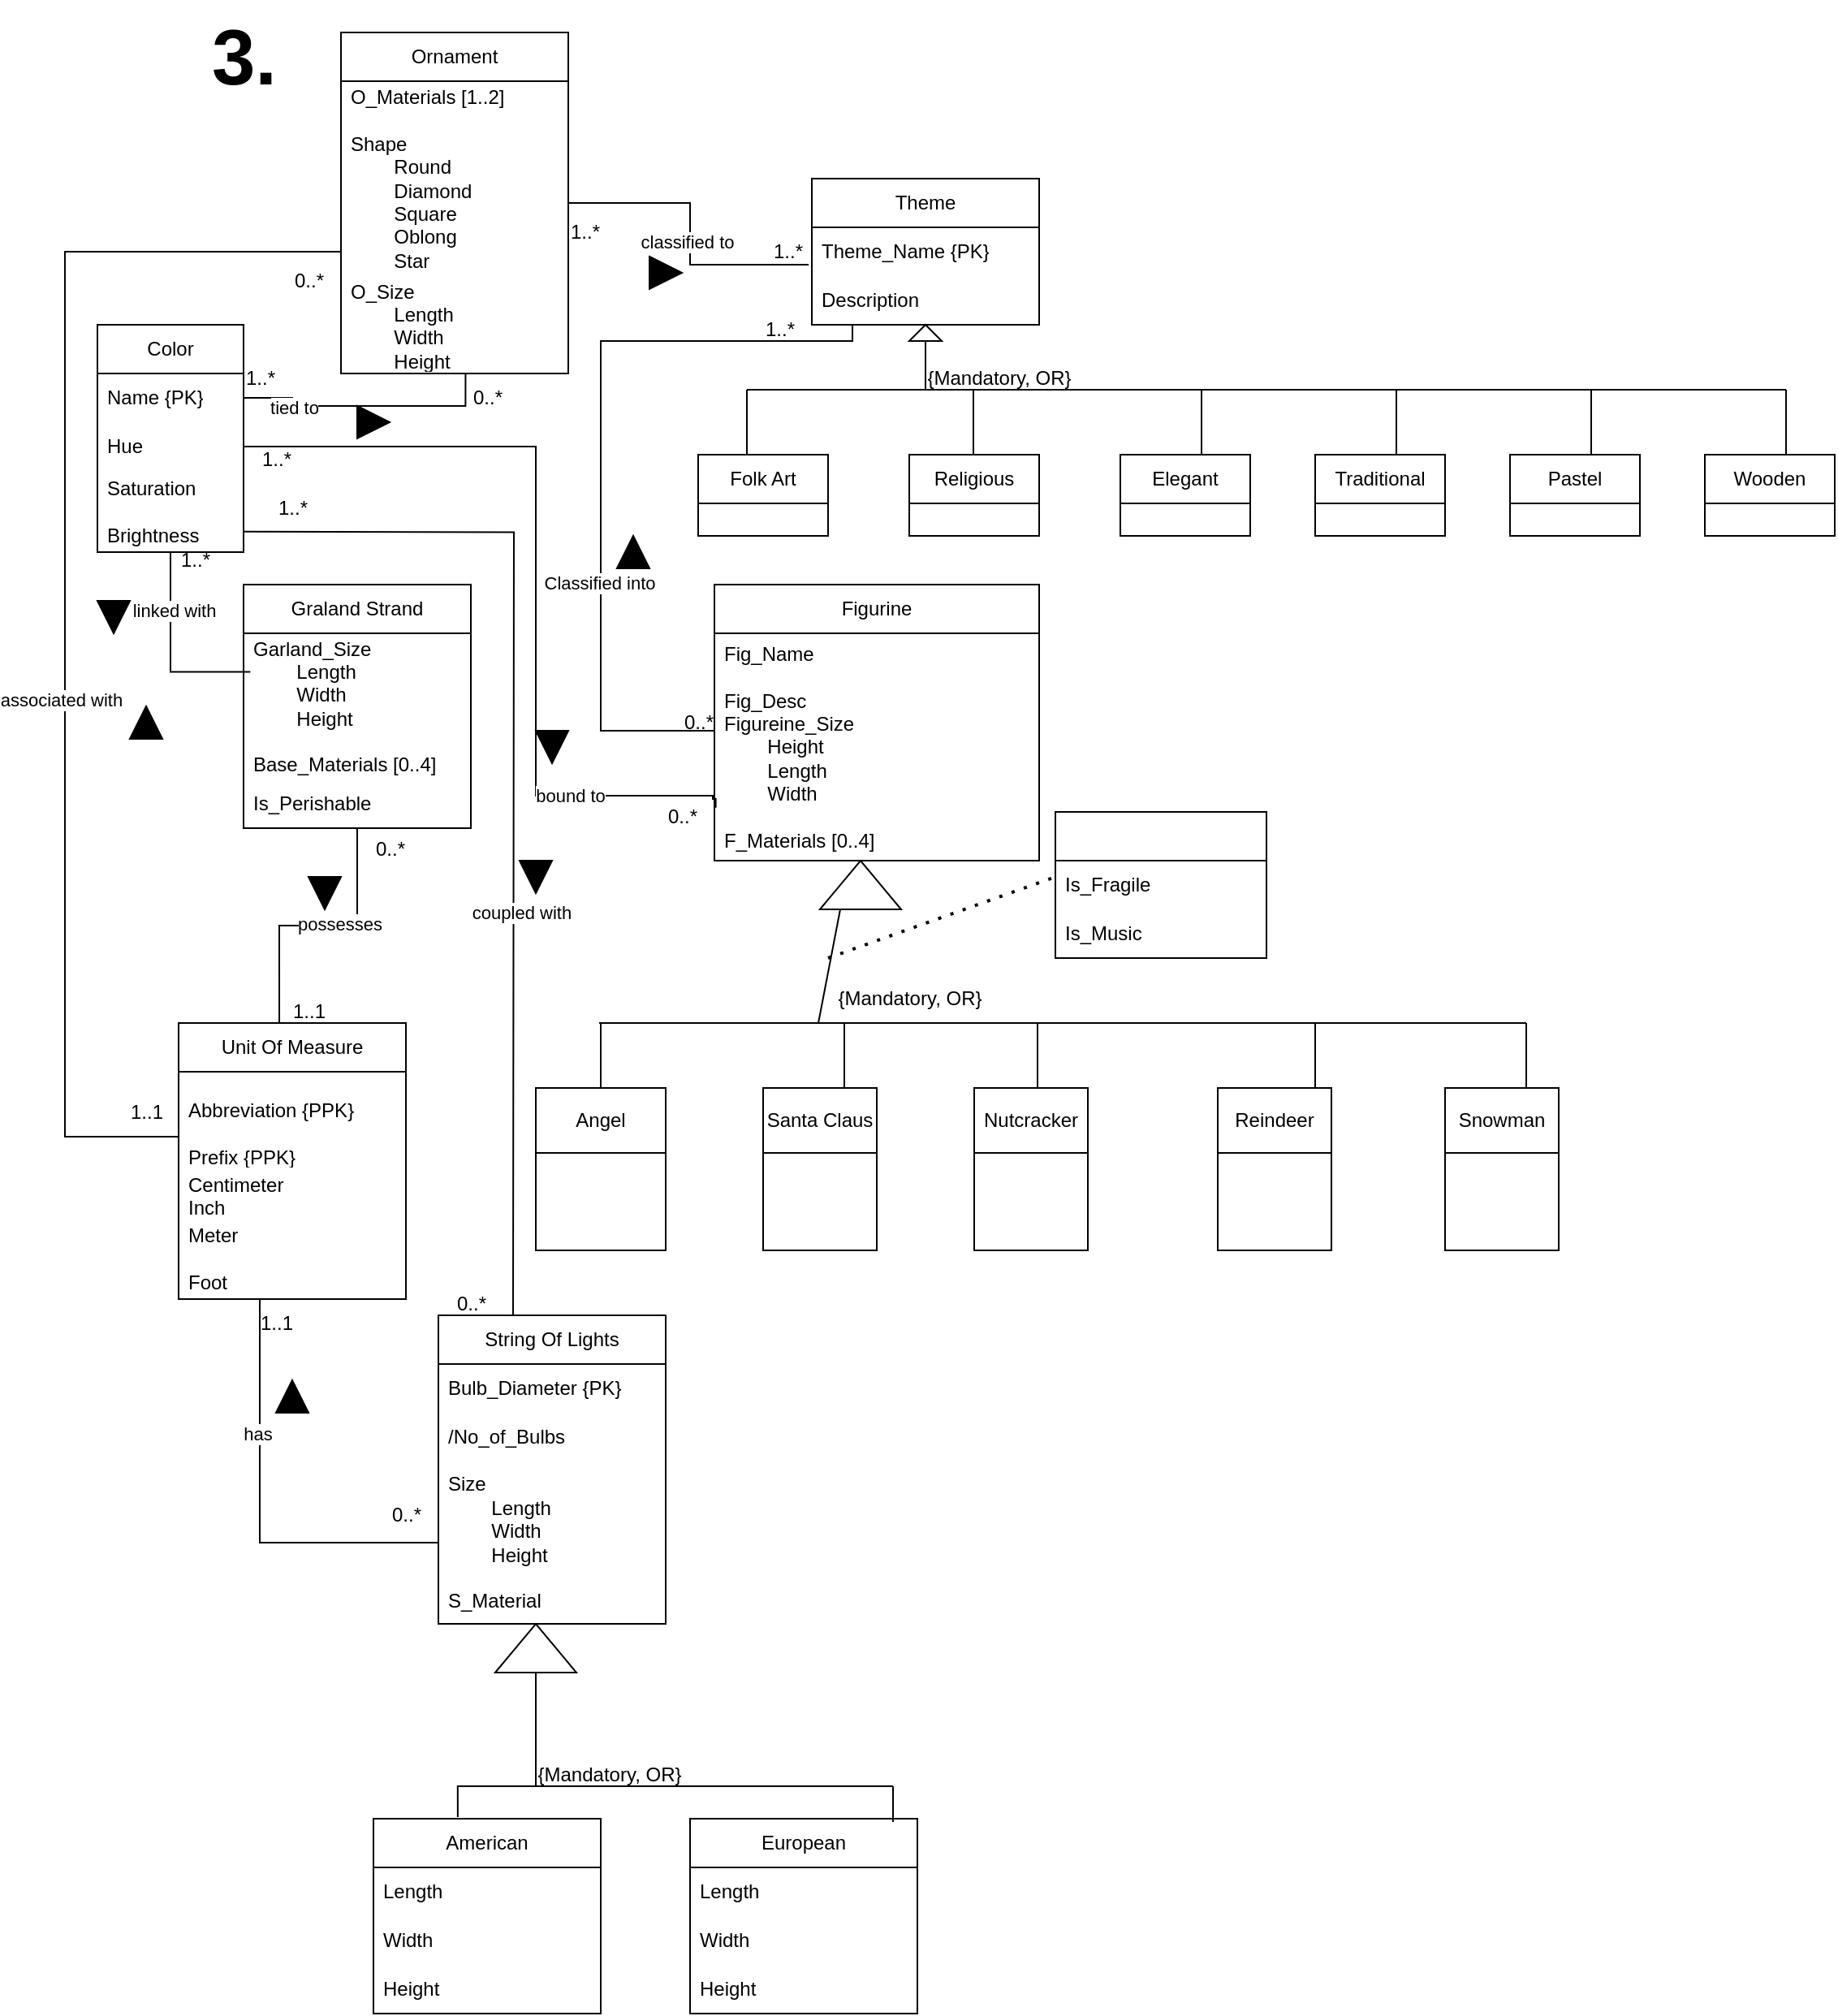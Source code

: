 <mxfile version="26.0.4">
  <diagram name="Page-1" id="whSHkfiEHDW25S-WO1uP">
    <mxGraphModel dx="1881" dy="971" grid="1" gridSize="10" guides="1" tooltips="1" connect="1" arrows="1" fold="1" page="1" pageScale="1" pageWidth="850" pageHeight="1100" math="0" shadow="0">
      <root>
        <mxCell id="0" />
        <mxCell id="1" parent="0" />
        <mxCell id="aujfRayv0IikOUnXOyHg-1" value="&lt;b&gt;&lt;font style=&quot;font-size: 48px;&quot;&gt;3.&lt;/font&gt;&lt;/b&gt;" style="text;html=1;align=center;verticalAlign=middle;resizable=0;points=[];autosize=1;strokeColor=none;fillColor=none;" parent="1" vertex="1">
          <mxGeometry y="10" width="60" height="70" as="geometry" />
        </mxCell>
        <mxCell id="aujfRayv0IikOUnXOyHg-2" value="Ornament" style="swimlane;fontStyle=0;childLayout=stackLayout;horizontal=1;startSize=30;horizontalStack=0;resizeParent=1;resizeParentMax=0;resizeLast=0;collapsible=1;marginBottom=0;whiteSpace=wrap;html=1;" parent="1" vertex="1">
          <mxGeometry x="90" y="30" width="140" height="210" as="geometry" />
        </mxCell>
        <mxCell id="aujfRayv0IikOUnXOyHg-4" value="O_Materials [1..2]&lt;div&gt;&lt;br&gt;&lt;/div&gt;&lt;div&gt;Shape&amp;nbsp;&lt;/div&gt;&lt;div&gt;&lt;span style=&quot;white-space: pre;&quot;&gt;&#x9;&lt;/span&gt;Round&lt;br&gt;&lt;/div&gt;&lt;div&gt;&lt;span style=&quot;white-space: pre;&quot;&gt;&#x9;&lt;/span&gt;Diamond&lt;br&gt;&lt;/div&gt;&lt;div&gt;&lt;span style=&quot;white-space: pre;&quot;&gt;&#x9;&lt;/span&gt;Square&lt;br&gt;&lt;/div&gt;&lt;div&gt;&lt;span style=&quot;white-space: pre;&quot;&gt;&#x9;&lt;/span&gt;Oblong&lt;br&gt;&lt;/div&gt;&lt;div&gt;&lt;span style=&quot;white-space: pre;&quot;&gt;&#x9;&lt;/span&gt;Star&lt;br&gt;&lt;/div&gt;" style="text;strokeColor=none;fillColor=none;align=left;verticalAlign=middle;spacingLeft=4;spacingRight=4;overflow=hidden;points=[[0,0.5],[1,0.5]];portConstraint=eastwest;rotatable=0;whiteSpace=wrap;html=1;" parent="aujfRayv0IikOUnXOyHg-2" vertex="1">
          <mxGeometry y="30" width="140" height="120" as="geometry" />
        </mxCell>
        <mxCell id="aujfRayv0IikOUnXOyHg-5" value="O_Size&lt;div&gt;&lt;span style=&quot;white-space: pre;&quot;&gt;&#x9;&lt;/span&gt;Length&lt;br&gt;&lt;/div&gt;&lt;div&gt;&lt;span style=&quot;white-space: pre;&quot;&gt;&#x9;&lt;/span&gt;Width&lt;br&gt;&lt;/div&gt;&lt;div&gt;&lt;span style=&quot;white-space: pre;&quot;&gt;&#x9;&lt;/span&gt;Height&lt;br&gt;&lt;/div&gt;" style="text;strokeColor=none;fillColor=none;align=left;verticalAlign=middle;spacingLeft=4;spacingRight=4;overflow=hidden;points=[[0,0.5],[1,0.5]];portConstraint=eastwest;rotatable=0;whiteSpace=wrap;html=1;" parent="aujfRayv0IikOUnXOyHg-2" vertex="1">
          <mxGeometry y="150" width="140" height="60" as="geometry" />
        </mxCell>
        <mxCell id="aujfRayv0IikOUnXOyHg-6" value="Theme" style="swimlane;fontStyle=0;childLayout=stackLayout;horizontal=1;startSize=30;horizontalStack=0;resizeParent=1;resizeParentMax=0;resizeLast=0;collapsible=1;marginBottom=0;whiteSpace=wrap;html=1;" parent="1" vertex="1">
          <mxGeometry x="380" y="120" width="140" height="90" as="geometry" />
        </mxCell>
        <mxCell id="aujfRayv0IikOUnXOyHg-7" value="Theme_Name {PK}" style="text;strokeColor=none;fillColor=none;align=left;verticalAlign=middle;spacingLeft=4;spacingRight=4;overflow=hidden;points=[[0,0.5],[1,0.5]];portConstraint=eastwest;rotatable=0;whiteSpace=wrap;html=1;" parent="aujfRayv0IikOUnXOyHg-6" vertex="1">
          <mxGeometry y="30" width="140" height="30" as="geometry" />
        </mxCell>
        <mxCell id="aujfRayv0IikOUnXOyHg-8" value="Description" style="text;strokeColor=none;fillColor=none;align=left;verticalAlign=middle;spacingLeft=4;spacingRight=4;overflow=hidden;points=[[0,0.5],[1,0.5]];portConstraint=eastwest;rotatable=0;whiteSpace=wrap;html=1;" parent="aujfRayv0IikOUnXOyHg-6" vertex="1">
          <mxGeometry y="60" width="140" height="30" as="geometry" />
        </mxCell>
        <mxCell id="aHDZh_9iiUTIHX42L6Cp-1" value="" style="endArrow=none;html=1;rounded=0;endFill=0;" parent="1" source="aHDZh_9iiUTIHX42L6Cp-131" edge="1">
          <mxGeometry width="50" height="50" relative="1" as="geometry">
            <mxPoint x="450" y="250" as="sourcePoint" />
            <mxPoint x="450" y="210" as="targetPoint" />
          </mxGeometry>
        </mxCell>
        <mxCell id="aHDZh_9iiUTIHX42L6Cp-2" value="" style="endArrow=none;html=1;rounded=0;" parent="1" edge="1">
          <mxGeometry width="50" height="50" relative="1" as="geometry">
            <mxPoint x="340" y="250" as="sourcePoint" />
            <mxPoint x="980" y="250" as="targetPoint" />
          </mxGeometry>
        </mxCell>
        <mxCell id="aHDZh_9iiUTIHX42L6Cp-3" value="" style="endArrow=none;html=1;rounded=0;" parent="1" edge="1">
          <mxGeometry width="50" height="50" relative="1" as="geometry">
            <mxPoint x="340" y="290" as="sourcePoint" />
            <mxPoint x="340" y="250" as="targetPoint" />
          </mxGeometry>
        </mxCell>
        <mxCell id="aHDZh_9iiUTIHX42L6Cp-4" value="Folk Art" style="swimlane;fontStyle=0;childLayout=stackLayout;horizontal=1;startSize=30;horizontalStack=0;resizeParent=1;resizeParentMax=0;resizeLast=0;collapsible=1;marginBottom=0;whiteSpace=wrap;html=1;" parent="1" vertex="1">
          <mxGeometry x="310" y="290" width="80" height="50" as="geometry">
            <mxRectangle x="310" y="290" width="80" height="30" as="alternateBounds" />
          </mxGeometry>
        </mxCell>
        <mxCell id="aHDZh_9iiUTIHX42L6Cp-8" value="Traditional" style="swimlane;fontStyle=0;childLayout=stackLayout;horizontal=1;startSize=30;horizontalStack=0;resizeParent=1;resizeParentMax=0;resizeLast=0;collapsible=1;marginBottom=0;whiteSpace=wrap;html=1;" parent="1" vertex="1">
          <mxGeometry x="690" y="290" width="80" height="50" as="geometry" />
        </mxCell>
        <mxCell id="aHDZh_9iiUTIHX42L6Cp-9" value="Elegant" style="swimlane;fontStyle=0;childLayout=stackLayout;horizontal=1;startSize=30;horizontalStack=0;resizeParent=1;resizeParentMax=0;resizeLast=0;collapsible=1;marginBottom=0;whiteSpace=wrap;html=1;" parent="1" vertex="1">
          <mxGeometry x="570" y="290" width="80" height="50" as="geometry" />
        </mxCell>
        <mxCell id="aHDZh_9iiUTIHX42L6Cp-10" value="Religious" style="swimlane;fontStyle=0;childLayout=stackLayout;horizontal=1;startSize=30;horizontalStack=0;resizeParent=1;resizeParentMax=0;resizeLast=0;collapsible=1;marginBottom=0;whiteSpace=wrap;html=1;" parent="1" vertex="1">
          <mxGeometry x="440" y="290" width="80" height="50" as="geometry" />
        </mxCell>
        <mxCell id="aHDZh_9iiUTIHX42L6Cp-11" value="Wooden" style="swimlane;fontStyle=0;childLayout=stackLayout;horizontal=1;startSize=30;horizontalStack=0;resizeParent=1;resizeParentMax=0;resizeLast=0;collapsible=1;marginBottom=0;whiteSpace=wrap;html=1;" parent="1" vertex="1">
          <mxGeometry x="930" y="290" width="80" height="50" as="geometry" />
        </mxCell>
        <mxCell id="aHDZh_9iiUTIHX42L6Cp-12" value="Pastel" style="swimlane;fontStyle=0;childLayout=stackLayout;horizontal=1;startSize=30;horizontalStack=0;resizeParent=1;resizeParentMax=0;resizeLast=0;collapsible=1;marginBottom=0;whiteSpace=wrap;html=1;" parent="1" vertex="1">
          <mxGeometry x="810" y="290" width="80" height="50" as="geometry" />
        </mxCell>
        <mxCell id="aHDZh_9iiUTIHX42L6Cp-13" value="" style="endArrow=none;html=1;rounded=0;" parent="1" edge="1">
          <mxGeometry width="50" height="50" relative="1" as="geometry">
            <mxPoint x="479.5" y="290" as="sourcePoint" />
            <mxPoint x="479.5" y="250" as="targetPoint" />
          </mxGeometry>
        </mxCell>
        <mxCell id="aHDZh_9iiUTIHX42L6Cp-14" value="" style="endArrow=none;html=1;rounded=0;" parent="1" edge="1">
          <mxGeometry width="50" height="50" relative="1" as="geometry">
            <mxPoint x="620" y="290" as="sourcePoint" />
            <mxPoint x="620" y="250" as="targetPoint" />
          </mxGeometry>
        </mxCell>
        <mxCell id="aHDZh_9iiUTIHX42L6Cp-15" value="" style="endArrow=none;html=1;rounded=0;" parent="1" edge="1">
          <mxGeometry width="50" height="50" relative="1" as="geometry">
            <mxPoint x="740" y="290" as="sourcePoint" />
            <mxPoint x="740" y="250" as="targetPoint" />
          </mxGeometry>
        </mxCell>
        <mxCell id="aHDZh_9iiUTIHX42L6Cp-16" value="" style="endArrow=none;html=1;rounded=0;" parent="1" edge="1">
          <mxGeometry width="50" height="50" relative="1" as="geometry">
            <mxPoint x="860" y="290" as="sourcePoint" />
            <mxPoint x="860" y="250" as="targetPoint" />
          </mxGeometry>
        </mxCell>
        <mxCell id="aHDZh_9iiUTIHX42L6Cp-17" value="" style="endArrow=none;html=1;rounded=0;" parent="1" edge="1">
          <mxGeometry width="50" height="50" relative="1" as="geometry">
            <mxPoint x="980" y="290" as="sourcePoint" />
            <mxPoint x="980" y="250" as="targetPoint" />
          </mxGeometry>
        </mxCell>
        <mxCell id="aHDZh_9iiUTIHX42L6Cp-18" style="edgeStyle=orthogonalEdgeStyle;rounded=0;orthogonalLoop=1;jettySize=auto;html=1;entryX=-0.014;entryY=0.767;entryDx=0;entryDy=0;entryPerimeter=0;endArrow=none;endFill=0;" parent="1" source="aujfRayv0IikOUnXOyHg-2" target="aujfRayv0IikOUnXOyHg-7" edge="1">
          <mxGeometry relative="1" as="geometry" />
        </mxCell>
        <mxCell id="aHDZh_9iiUTIHX42L6Cp-19" value="classified to" style="edgeLabel;html=1;align=center;verticalAlign=middle;resizable=0;points=[];" parent="aHDZh_9iiUTIHX42L6Cp-18" vertex="1" connectable="0">
          <mxGeometry x="0.059" y="-2" relative="1" as="geometry">
            <mxPoint as="offset" />
          </mxGeometry>
        </mxCell>
        <mxCell id="aHDZh_9iiUTIHX42L6Cp-20" value="" style="triangle;whiteSpace=wrap;html=1;fillColor=#000000;" parent="1" vertex="1">
          <mxGeometry x="280" y="168" width="20" height="20" as="geometry" />
        </mxCell>
        <mxCell id="aHDZh_9iiUTIHX42L6Cp-21" value="1..*" style="text;html=1;align=center;verticalAlign=middle;resizable=0;points=[];autosize=1;strokeColor=none;fillColor=none;" parent="1" vertex="1">
          <mxGeometry x="345" y="150" width="40" height="30" as="geometry" />
        </mxCell>
        <mxCell id="aHDZh_9iiUTIHX42L6Cp-22" value="1..*" style="text;html=1;align=center;verticalAlign=middle;resizable=0;points=[];autosize=1;strokeColor=none;fillColor=none;" parent="1" vertex="1">
          <mxGeometry x="220" y="138" width="40" height="30" as="geometry" />
        </mxCell>
        <mxCell id="aHDZh_9iiUTIHX42L6Cp-23" value="Figurine" style="swimlane;fontStyle=0;childLayout=stackLayout;horizontal=1;startSize=30;horizontalStack=0;resizeParent=1;resizeParentMax=0;resizeLast=0;collapsible=1;marginBottom=0;whiteSpace=wrap;html=1;" parent="1" vertex="1">
          <mxGeometry x="320" y="370" width="200" height="170" as="geometry" />
        </mxCell>
        <mxCell id="aHDZh_9iiUTIHX42L6Cp-24" value="&lt;div&gt;&lt;span style=&quot;background-color: transparent; color: light-dark(rgb(0, 0, 0), rgb(255, 255, 255));&quot;&gt;Fig_Name&lt;/span&gt;&lt;br&gt;&lt;/div&gt;&lt;div&gt;&lt;br&gt;&lt;/div&gt;&lt;div&gt;Fig_Desc&lt;/div&gt;Figureine_Size&lt;div&gt;&lt;span style=&quot;white-space: pre;&quot;&gt;&#x9;&lt;/span&gt;Height&lt;br&gt;&lt;/div&gt;&lt;div&gt;&lt;span style=&quot;white-space: pre;&quot;&gt;&#x9;&lt;/span&gt;Length&lt;br&gt;&lt;/div&gt;&lt;div&gt;&lt;span style=&quot;white-space: pre;&quot;&gt;&#x9;&lt;/span&gt;Width&lt;br&gt;&lt;/div&gt;&lt;div&gt;&lt;br&gt;&lt;/div&gt;&lt;div&gt;F_Materials [0..4]&lt;/div&gt;" style="text;strokeColor=none;fillColor=none;align=left;verticalAlign=middle;spacingLeft=4;spacingRight=4;overflow=hidden;points=[[0,0.5],[1,0.5]];portConstraint=eastwest;rotatable=0;whiteSpace=wrap;html=1;" parent="aHDZh_9iiUTIHX42L6Cp-23" vertex="1">
          <mxGeometry y="30" width="200" height="140" as="geometry" />
        </mxCell>
        <mxCell id="aHDZh_9iiUTIHX42L6Cp-27" value="" style="endArrow=none;html=1;rounded=0;entryX=0.457;entryY=1.01;entryDx=0;entryDy=0;entryPerimeter=0;endFill=0;" parent="1" target="aHDZh_9iiUTIHX42L6Cp-24" edge="1" source="aHDZh_9iiUTIHX42L6Cp-128">
          <mxGeometry width="50" height="50" relative="1" as="geometry">
            <mxPoint x="384" y="640" as="sourcePoint" />
            <mxPoint x="380" y="580" as="targetPoint" />
          </mxGeometry>
        </mxCell>
        <mxCell id="aHDZh_9iiUTIHX42L6Cp-28" value="" style="endArrow=none;html=1;rounded=0;" parent="1" edge="1">
          <mxGeometry width="50" height="50" relative="1" as="geometry">
            <mxPoint x="249" y="640" as="sourcePoint" />
            <mxPoint x="820" y="640" as="targetPoint" />
          </mxGeometry>
        </mxCell>
        <mxCell id="aHDZh_9iiUTIHX42L6Cp-29" value="" style="endArrow=none;html=1;rounded=0;" parent="1" edge="1">
          <mxGeometry width="50" height="50" relative="1" as="geometry">
            <mxPoint x="250" y="680" as="sourcePoint" />
            <mxPoint x="250" y="640" as="targetPoint" />
          </mxGeometry>
        </mxCell>
        <mxCell id="aHDZh_9iiUTIHX42L6Cp-30" value="Angel" style="swimlane;fontStyle=0;childLayout=stackLayout;horizontal=1;startSize=40;horizontalStack=0;resizeParent=1;resizeParentMax=0;resizeLast=0;collapsible=1;marginBottom=0;whiteSpace=wrap;html=1;" parent="1" vertex="1">
          <mxGeometry x="210" y="680" width="80" height="100" as="geometry" />
        </mxCell>
        <mxCell id="aHDZh_9iiUTIHX42L6Cp-35" value="Santa Claus" style="swimlane;fontStyle=0;childLayout=stackLayout;horizontal=1;startSize=40;horizontalStack=0;resizeParent=1;resizeParentMax=0;resizeLast=0;collapsible=1;marginBottom=0;whiteSpace=wrap;html=1;" parent="1" vertex="1">
          <mxGeometry x="350" y="680" width="70" height="100" as="geometry" />
        </mxCell>
        <mxCell id="aHDZh_9iiUTIHX42L6Cp-36" value="Nutcracker" style="swimlane;fontStyle=0;childLayout=stackLayout;horizontal=1;startSize=40;horizontalStack=0;resizeParent=1;resizeParentMax=0;resizeLast=0;collapsible=1;marginBottom=0;whiteSpace=wrap;html=1;" parent="1" vertex="1">
          <mxGeometry x="480" y="680" width="70" height="100" as="geometry" />
        </mxCell>
        <mxCell id="aHDZh_9iiUTIHX42L6Cp-37" value="Reindeer" style="swimlane;fontStyle=0;childLayout=stackLayout;horizontal=1;startSize=40;horizontalStack=0;resizeParent=1;resizeParentMax=0;resizeLast=0;collapsible=1;marginBottom=0;whiteSpace=wrap;html=1;" parent="1" vertex="1">
          <mxGeometry x="630" y="680" width="70" height="100" as="geometry" />
        </mxCell>
        <mxCell id="aHDZh_9iiUTIHX42L6Cp-38" value="" style="endArrow=none;html=1;rounded=0;" parent="1" edge="1">
          <mxGeometry width="50" height="50" relative="1" as="geometry">
            <mxPoint x="400" y="680" as="sourcePoint" />
            <mxPoint x="400" y="640" as="targetPoint" />
          </mxGeometry>
        </mxCell>
        <mxCell id="aHDZh_9iiUTIHX42L6Cp-39" value="" style="endArrow=none;html=1;rounded=0;" parent="1" edge="1">
          <mxGeometry width="50" height="50" relative="1" as="geometry">
            <mxPoint x="519" y="680" as="sourcePoint" />
            <mxPoint x="519" y="640" as="targetPoint" />
          </mxGeometry>
        </mxCell>
        <mxCell id="aHDZh_9iiUTIHX42L6Cp-40" value="" style="endArrow=none;html=1;rounded=0;" parent="1" edge="1">
          <mxGeometry width="50" height="50" relative="1" as="geometry">
            <mxPoint x="690" y="680" as="sourcePoint" />
            <mxPoint x="690" y="640" as="targetPoint" />
          </mxGeometry>
        </mxCell>
        <mxCell id="aHDZh_9iiUTIHX42L6Cp-41" value="" style="endArrow=none;html=1;rounded=0;" parent="1" edge="1">
          <mxGeometry width="50" height="50" relative="1" as="geometry">
            <mxPoint x="820" y="680" as="sourcePoint" />
            <mxPoint x="820" y="640" as="targetPoint" />
          </mxGeometry>
        </mxCell>
        <mxCell id="aHDZh_9iiUTIHX42L6Cp-42" value="Snowman" style="swimlane;fontStyle=0;childLayout=stackLayout;horizontal=1;startSize=40;horizontalStack=0;resizeParent=1;resizeParentMax=0;resizeLast=0;collapsible=1;marginBottom=0;whiteSpace=wrap;html=1;" parent="1" vertex="1">
          <mxGeometry x="770" y="680" width="70" height="100" as="geometry" />
        </mxCell>
        <mxCell id="aHDZh_9iiUTIHX42L6Cp-43" value="{Mandatory, OR}" style="text;html=1;align=center;verticalAlign=middle;resizable=0;points=[];autosize=1;strokeColor=none;fillColor=none;" parent="1" vertex="1">
          <mxGeometry x="385" y="610" width="110" height="30" as="geometry" />
        </mxCell>
        <mxCell id="aHDZh_9iiUTIHX42L6Cp-44" value="{Mandatory, OR}" style="text;html=1;align=center;verticalAlign=middle;resizable=0;points=[];autosize=1;strokeColor=none;fillColor=none;" parent="1" vertex="1">
          <mxGeometry x="440" y="228" width="110" height="30" as="geometry" />
        </mxCell>
        <mxCell id="aHDZh_9iiUTIHX42L6Cp-45" value="" style="endArrow=none;dashed=1;html=1;dashPattern=1 3;strokeWidth=2;rounded=0;" parent="1" edge="1">
          <mxGeometry width="50" height="50" relative="1" as="geometry">
            <mxPoint x="390" y="600" as="sourcePoint" />
            <mxPoint x="530" y="550" as="targetPoint" />
          </mxGeometry>
        </mxCell>
        <mxCell id="aHDZh_9iiUTIHX42L6Cp-46" value="" style="swimlane;fontStyle=0;childLayout=stackLayout;horizontal=1;startSize=30;horizontalStack=0;resizeParent=1;resizeParentMax=0;resizeLast=0;collapsible=1;marginBottom=0;whiteSpace=wrap;html=1;" parent="1" vertex="1">
          <mxGeometry x="530" y="510" width="130" height="90" as="geometry" />
        </mxCell>
        <mxCell id="aHDZh_9iiUTIHX42L6Cp-47" value="Is_Fragile" style="text;strokeColor=none;fillColor=none;align=left;verticalAlign=middle;spacingLeft=4;spacingRight=4;overflow=hidden;points=[[0,0.5],[1,0.5]];portConstraint=eastwest;rotatable=0;whiteSpace=wrap;html=1;" parent="aHDZh_9iiUTIHX42L6Cp-46" vertex="1">
          <mxGeometry y="30" width="130" height="30" as="geometry" />
        </mxCell>
        <mxCell id="aHDZh_9iiUTIHX42L6Cp-48" value="Is_Music" style="text;strokeColor=none;fillColor=none;align=left;verticalAlign=middle;spacingLeft=4;spacingRight=4;overflow=hidden;points=[[0,0.5],[1,0.5]];portConstraint=eastwest;rotatable=0;whiteSpace=wrap;html=1;" parent="aHDZh_9iiUTIHX42L6Cp-46" vertex="1">
          <mxGeometry y="60" width="130" height="30" as="geometry" />
        </mxCell>
        <mxCell id="aHDZh_9iiUTIHX42L6Cp-55" value="Graland Strand" style="swimlane;fontStyle=0;childLayout=stackLayout;horizontal=1;startSize=30;horizontalStack=0;resizeParent=1;resizeParentMax=0;resizeLast=0;collapsible=1;marginBottom=0;whiteSpace=wrap;html=1;" parent="1" vertex="1">
          <mxGeometry x="30" y="370" width="140" height="150" as="geometry" />
        </mxCell>
        <mxCell id="aHDZh_9iiUTIHX42L6Cp-56" value="Garland_Size&lt;div&gt;&lt;span style=&quot;white-space: pre;&quot;&gt;&#x9;&lt;/span&gt;Length&lt;br&gt;&lt;/div&gt;&lt;div&gt;&lt;span style=&quot;white-space: pre;&quot;&gt;&#x9;&lt;/span&gt;Width&lt;br&gt;&lt;/div&gt;&lt;div&gt;&lt;span style=&quot;white-space: pre;&quot;&gt;&#x9;&lt;/span&gt;Height&lt;br&gt;&lt;/div&gt;&lt;div&gt;&lt;br&gt;&lt;/div&gt;&lt;div&gt;Base_Materials [0..4]&lt;/div&gt;" style="text;strokeColor=none;fillColor=none;align=left;verticalAlign=middle;spacingLeft=4;spacingRight=4;overflow=hidden;points=[[0,0.5],[1,0.5]];portConstraint=eastwest;rotatable=0;whiteSpace=wrap;html=1;" parent="aHDZh_9iiUTIHX42L6Cp-55" vertex="1">
          <mxGeometry y="30" width="140" height="90" as="geometry" />
        </mxCell>
        <mxCell id="aHDZh_9iiUTIHX42L6Cp-57" value="Is_Perishable" style="text;strokeColor=none;fillColor=none;align=left;verticalAlign=middle;spacingLeft=4;spacingRight=4;overflow=hidden;points=[[0,0.5],[1,0.5]];portConstraint=eastwest;rotatable=0;whiteSpace=wrap;html=1;" parent="aHDZh_9iiUTIHX42L6Cp-55" vertex="1">
          <mxGeometry y="120" width="140" height="30" as="geometry" />
        </mxCell>
        <mxCell id="aHDZh_9iiUTIHX42L6Cp-59" style="edgeStyle=orthogonalEdgeStyle;rounded=0;orthogonalLoop=1;jettySize=auto;html=1;entryX=0.2;entryY=1;entryDx=0;entryDy=0;entryPerimeter=0;endArrow=none;endFill=0;" parent="1" source="aHDZh_9iiUTIHX42L6Cp-23" target="aujfRayv0IikOUnXOyHg-8" edge="1">
          <mxGeometry relative="1" as="geometry">
            <Array as="points">
              <mxPoint x="250" y="460" />
              <mxPoint x="250" y="220" />
              <mxPoint x="405" y="220" />
              <mxPoint x="405" y="210" />
            </Array>
          </mxGeometry>
        </mxCell>
        <mxCell id="aHDZh_9iiUTIHX42L6Cp-61" value="Classified into" style="edgeLabel;html=1;align=center;verticalAlign=middle;resizable=0;points=[];" parent="aHDZh_9iiUTIHX42L6Cp-59" vertex="1" connectable="0">
          <mxGeometry x="-0.326" y="1" relative="1" as="geometry">
            <mxPoint as="offset" />
          </mxGeometry>
        </mxCell>
        <mxCell id="aHDZh_9iiUTIHX42L6Cp-62" value="" style="triangle;whiteSpace=wrap;html=1;fillColor=#000000;direction=north;" parent="1" vertex="1">
          <mxGeometry x="260" y="340" width="20" height="20" as="geometry" />
        </mxCell>
        <mxCell id="aHDZh_9iiUTIHX42L6Cp-64" value="1..*" style="text;html=1;align=center;verticalAlign=middle;resizable=0;points=[];autosize=1;strokeColor=none;fillColor=none;" parent="1" vertex="1">
          <mxGeometry x="340" y="198" width="40" height="30" as="geometry" />
        </mxCell>
        <mxCell id="aHDZh_9iiUTIHX42L6Cp-65" value="0..*" style="text;html=1;align=center;verticalAlign=middle;resizable=0;points=[];autosize=1;strokeColor=none;fillColor=none;" parent="1" vertex="1">
          <mxGeometry x="290" y="440" width="40" height="30" as="geometry" />
        </mxCell>
        <mxCell id="aHDZh_9iiUTIHX42L6Cp-67" value="String Of Lights" style="swimlane;fontStyle=0;childLayout=stackLayout;horizontal=1;startSize=30;horizontalStack=0;resizeParent=1;resizeParentMax=0;resizeLast=0;collapsible=1;marginBottom=0;whiteSpace=wrap;html=1;" parent="1" vertex="1">
          <mxGeometry x="150" y="820" width="140" height="190" as="geometry" />
        </mxCell>
        <mxCell id="aHDZh_9iiUTIHX42L6Cp-68" value="Bulb_Diameter {PK}" style="text;strokeColor=none;fillColor=none;align=left;verticalAlign=middle;spacingLeft=4;spacingRight=4;overflow=hidden;points=[[0,0.5],[1,0.5]];portConstraint=eastwest;rotatable=0;whiteSpace=wrap;html=1;" parent="aHDZh_9iiUTIHX42L6Cp-67" vertex="1">
          <mxGeometry y="30" width="140" height="30" as="geometry" />
        </mxCell>
        <mxCell id="aHDZh_9iiUTIHX42L6Cp-69" value="/No_of_Bulbs" style="text;strokeColor=none;fillColor=none;align=left;verticalAlign=middle;spacingLeft=4;spacingRight=4;overflow=hidden;points=[[0,0.5],[1,0.5]];portConstraint=eastwest;rotatable=0;whiteSpace=wrap;html=1;" parent="aHDZh_9iiUTIHX42L6Cp-67" vertex="1">
          <mxGeometry y="60" width="140" height="30" as="geometry" />
        </mxCell>
        <mxCell id="aHDZh_9iiUTIHX42L6Cp-70" value="Size&lt;div&gt;&lt;span style=&quot;white-space: pre;&quot;&gt;&#x9;&lt;/span&gt;Length&lt;br&gt;&lt;/div&gt;&lt;div&gt;&lt;span style=&quot;white-space: pre;&quot;&gt;&#x9;&lt;/span&gt;Width&lt;br&gt;&lt;/div&gt;&lt;div&gt;&lt;span style=&quot;white-space: pre;&quot;&gt;&#x9;&lt;/span&gt;Height&lt;br&gt;&lt;/div&gt;&lt;div&gt;&lt;br&gt;&lt;/div&gt;&lt;div&gt;S_Material&lt;/div&gt;" style="text;strokeColor=none;fillColor=none;align=left;verticalAlign=middle;spacingLeft=4;spacingRight=4;overflow=hidden;points=[[0,0.5],[1,0.5]];portConstraint=eastwest;rotatable=0;whiteSpace=wrap;html=1;" parent="aHDZh_9iiUTIHX42L6Cp-67" vertex="1">
          <mxGeometry y="90" width="140" height="100" as="geometry" />
        </mxCell>
        <mxCell id="aHDZh_9iiUTIHX42L6Cp-91" style="edgeStyle=orthogonalEdgeStyle;rounded=0;orthogonalLoop=1;jettySize=auto;html=1;entryX=0;entryY=0.5;entryDx=0;entryDy=0;endArrow=none;endFill=0;" parent="1" source="aHDZh_9iiUTIHX42L6Cp-71" target="aujfRayv0IikOUnXOyHg-4" edge="1">
          <mxGeometry relative="1" as="geometry">
            <Array as="points">
              <mxPoint x="-80" y="710" />
              <mxPoint x="-80" y="165" />
            </Array>
          </mxGeometry>
        </mxCell>
        <mxCell id="aHDZh_9iiUTIHX42L6Cp-92" value="associated with&amp;nbsp;" style="edgeLabel;html=1;align=center;verticalAlign=middle;resizable=0;points=[];" parent="aHDZh_9iiUTIHX42L6Cp-91" vertex="1" connectable="0">
          <mxGeometry x="-0.183" y="1" relative="1" as="geometry">
            <mxPoint as="offset" />
          </mxGeometry>
        </mxCell>
        <mxCell id="aHDZh_9iiUTIHX42L6Cp-71" value="Unit Of Measure" style="swimlane;fontStyle=0;childLayout=stackLayout;horizontal=1;startSize=30;horizontalStack=0;resizeParent=1;resizeParentMax=0;resizeLast=0;collapsible=1;marginBottom=0;whiteSpace=wrap;html=1;" parent="1" vertex="1">
          <mxGeometry x="-10" y="640" width="140" height="170" as="geometry" />
        </mxCell>
        <mxCell id="aHDZh_9iiUTIHX42L6Cp-72" value="&lt;div&gt;&lt;br&gt;&lt;/div&gt;&lt;div&gt;Abbreviation {PPK}&lt;/div&gt;&lt;div&gt;&lt;br&gt;&lt;/div&gt;&lt;div&gt;Prefix {PPK}&lt;/div&gt;&lt;div&gt;&lt;br&gt;&lt;/div&gt;Inch" style="text;strokeColor=none;fillColor=none;align=left;verticalAlign=middle;spacingLeft=4;spacingRight=4;overflow=hidden;points=[[0,0.5],[1,0.5]];portConstraint=eastwest;rotatable=0;whiteSpace=wrap;html=1;" parent="aHDZh_9iiUTIHX42L6Cp-71" vertex="1">
          <mxGeometry y="30" width="140" height="60" as="geometry" />
        </mxCell>
        <mxCell id="aHDZh_9iiUTIHX42L6Cp-73" value="Centimeter&lt;div&gt;Inch&lt;/div&gt;" style="text;strokeColor=none;fillColor=none;align=left;verticalAlign=middle;spacingLeft=4;spacingRight=4;overflow=hidden;points=[[0,0.5],[1,0.5]];portConstraint=eastwest;rotatable=0;whiteSpace=wrap;html=1;" parent="aHDZh_9iiUTIHX42L6Cp-71" vertex="1">
          <mxGeometry y="90" width="140" height="30" as="geometry" />
        </mxCell>
        <mxCell id="aHDZh_9iiUTIHX42L6Cp-74" value="Meter&lt;div&gt;&lt;br&gt;&lt;/div&gt;&lt;div&gt;Foot&lt;/div&gt;" style="text;strokeColor=none;fillColor=none;align=left;verticalAlign=middle;spacingLeft=4;spacingRight=4;overflow=hidden;points=[[0,0.5],[1,0.5]];portConstraint=eastwest;rotatable=0;whiteSpace=wrap;html=1;" parent="aHDZh_9iiUTIHX42L6Cp-71" vertex="1">
          <mxGeometry y="120" width="140" height="50" as="geometry" />
        </mxCell>
        <mxCell id="aHDZh_9iiUTIHX42L6Cp-75" style="edgeStyle=orthogonalEdgeStyle;rounded=0;orthogonalLoop=1;jettySize=auto;html=1;entryX=0.443;entryY=0;entryDx=0;entryDy=0;entryPerimeter=0;endArrow=none;endFill=0;" parent="1" source="aHDZh_9iiUTIHX42L6Cp-55" target="aHDZh_9iiUTIHX42L6Cp-71" edge="1">
          <mxGeometry relative="1" as="geometry" />
        </mxCell>
        <mxCell id="aHDZh_9iiUTIHX42L6Cp-88" value="possesses" style="edgeLabel;html=1;align=center;verticalAlign=middle;resizable=0;points=[];" parent="aHDZh_9iiUTIHX42L6Cp-75" vertex="1" connectable="0">
          <mxGeometry x="-0.155" y="-1" relative="1" as="geometry">
            <mxPoint as="offset" />
          </mxGeometry>
        </mxCell>
        <mxCell id="aHDZh_9iiUTIHX42L6Cp-76" value="American" style="swimlane;fontStyle=0;childLayout=stackLayout;horizontal=1;startSize=30;horizontalStack=0;resizeParent=1;resizeParentMax=0;resizeLast=0;collapsible=1;marginBottom=0;whiteSpace=wrap;html=1;" parent="1" vertex="1">
          <mxGeometry x="110" y="1130" width="140" height="120" as="geometry" />
        </mxCell>
        <mxCell id="aHDZh_9iiUTIHX42L6Cp-77" value="Length" style="text;strokeColor=none;fillColor=none;align=left;verticalAlign=middle;spacingLeft=4;spacingRight=4;overflow=hidden;points=[[0,0.5],[1,0.5]];portConstraint=eastwest;rotatable=0;whiteSpace=wrap;html=1;" parent="aHDZh_9iiUTIHX42L6Cp-76" vertex="1">
          <mxGeometry y="30" width="140" height="30" as="geometry" />
        </mxCell>
        <mxCell id="aHDZh_9iiUTIHX42L6Cp-78" value="Width" style="text;strokeColor=none;fillColor=none;align=left;verticalAlign=middle;spacingLeft=4;spacingRight=4;overflow=hidden;points=[[0,0.5],[1,0.5]];portConstraint=eastwest;rotatable=0;whiteSpace=wrap;html=1;" parent="aHDZh_9iiUTIHX42L6Cp-76" vertex="1">
          <mxGeometry y="60" width="140" height="30" as="geometry" />
        </mxCell>
        <mxCell id="aHDZh_9iiUTIHX42L6Cp-79" value="Height" style="text;strokeColor=none;fillColor=none;align=left;verticalAlign=middle;spacingLeft=4;spacingRight=4;overflow=hidden;points=[[0,0.5],[1,0.5]];portConstraint=eastwest;rotatable=0;whiteSpace=wrap;html=1;" parent="aHDZh_9iiUTIHX42L6Cp-76" vertex="1">
          <mxGeometry y="90" width="140" height="30" as="geometry" />
        </mxCell>
        <mxCell id="aHDZh_9iiUTIHX42L6Cp-80" value="European" style="swimlane;fontStyle=0;childLayout=stackLayout;horizontal=1;startSize=30;horizontalStack=0;resizeParent=1;resizeParentMax=0;resizeLast=0;collapsible=1;marginBottom=0;whiteSpace=wrap;html=1;" parent="1" vertex="1">
          <mxGeometry x="305" y="1130" width="140" height="120" as="geometry" />
        </mxCell>
        <mxCell id="aHDZh_9iiUTIHX42L6Cp-81" value="Length" style="text;strokeColor=none;fillColor=none;align=left;verticalAlign=middle;spacingLeft=4;spacingRight=4;overflow=hidden;points=[[0,0.5],[1,0.5]];portConstraint=eastwest;rotatable=0;whiteSpace=wrap;html=1;" parent="aHDZh_9iiUTIHX42L6Cp-80" vertex="1">
          <mxGeometry y="30" width="140" height="30" as="geometry" />
        </mxCell>
        <mxCell id="aHDZh_9iiUTIHX42L6Cp-82" value="Width" style="text;strokeColor=none;fillColor=none;align=left;verticalAlign=middle;spacingLeft=4;spacingRight=4;overflow=hidden;points=[[0,0.5],[1,0.5]];portConstraint=eastwest;rotatable=0;whiteSpace=wrap;html=1;" parent="aHDZh_9iiUTIHX42L6Cp-80" vertex="1">
          <mxGeometry y="60" width="140" height="30" as="geometry" />
        </mxCell>
        <mxCell id="aHDZh_9iiUTIHX42L6Cp-83" value="Height" style="text;strokeColor=none;fillColor=none;align=left;verticalAlign=middle;spacingLeft=4;spacingRight=4;overflow=hidden;points=[[0,0.5],[1,0.5]];portConstraint=eastwest;rotatable=0;whiteSpace=wrap;html=1;" parent="aHDZh_9iiUTIHX42L6Cp-80" vertex="1">
          <mxGeometry y="90" width="140" height="30" as="geometry" />
        </mxCell>
        <mxCell id="aHDZh_9iiUTIHX42L6Cp-84" style="edgeStyle=orthogonalEdgeStyle;rounded=0;orthogonalLoop=1;jettySize=auto;html=1;entryX=0.371;entryY=-0.008;entryDx=0;entryDy=0;entryPerimeter=0;endArrow=none;endFill=0;startArrow=none;startFill=0;exitX=0;exitY=0.5;exitDx=0;exitDy=0;" parent="1" source="aHDZh_9iiUTIHX42L6Cp-130" target="aHDZh_9iiUTIHX42L6Cp-76" edge="1">
          <mxGeometry relative="1" as="geometry">
            <mxPoint x="210.0" y="1080" as="sourcePoint" />
            <Array as="points">
              <mxPoint x="210" y="1110" />
              <mxPoint x="162" y="1110" />
            </Array>
          </mxGeometry>
        </mxCell>
        <mxCell id="aHDZh_9iiUTIHX42L6Cp-85" value="" style="endArrow=none;html=1;rounded=0;" parent="1" edge="1">
          <mxGeometry width="50" height="50" relative="1" as="geometry">
            <mxPoint x="210" y="1110" as="sourcePoint" />
            <mxPoint x="430" y="1110" as="targetPoint" />
          </mxGeometry>
        </mxCell>
        <mxCell id="aHDZh_9iiUTIHX42L6Cp-86" value="" style="endArrow=none;html=1;rounded=0;exitX=0.893;exitY=0.017;exitDx=0;exitDy=0;exitPerimeter=0;" parent="1" source="aHDZh_9iiUTIHX42L6Cp-80" edge="1">
          <mxGeometry width="50" height="50" relative="1" as="geometry">
            <mxPoint x="380" y="1150" as="sourcePoint" />
            <mxPoint x="430" y="1110" as="targetPoint" />
          </mxGeometry>
        </mxCell>
        <mxCell id="aHDZh_9iiUTIHX42L6Cp-89" value="1..1" style="text;html=1;align=center;verticalAlign=middle;resizable=0;points=[];autosize=1;strokeColor=none;fillColor=none;" parent="1" vertex="1">
          <mxGeometry x="50" y="618" width="40" height="30" as="geometry" />
        </mxCell>
        <mxCell id="aHDZh_9iiUTIHX42L6Cp-90" value="0..*" style="text;html=1;align=center;verticalAlign=middle;resizable=0;points=[];autosize=1;strokeColor=none;fillColor=none;" parent="1" vertex="1">
          <mxGeometry x="100" y="518" width="40" height="30" as="geometry" />
        </mxCell>
        <mxCell id="aHDZh_9iiUTIHX42L6Cp-93" value="" style="triangle;whiteSpace=wrap;html=1;fillColor=#000000;direction=north;" parent="1" vertex="1">
          <mxGeometry x="-40" y="445" width="20" height="20" as="geometry" />
        </mxCell>
        <mxCell id="aHDZh_9iiUTIHX42L6Cp-95" style="edgeStyle=orthogonalEdgeStyle;rounded=0;orthogonalLoop=1;jettySize=auto;html=1;entryX=0;entryY=0.5;entryDx=0;entryDy=0;endArrow=none;endFill=0;" parent="1" source="aHDZh_9iiUTIHX42L6Cp-74" target="aHDZh_9iiUTIHX42L6Cp-70" edge="1">
          <mxGeometry relative="1" as="geometry">
            <Array as="points">
              <mxPoint x="40" y="960" />
            </Array>
          </mxGeometry>
        </mxCell>
        <mxCell id="aHDZh_9iiUTIHX42L6Cp-96" value="has&amp;nbsp;" style="edgeLabel;html=1;align=center;verticalAlign=middle;resizable=0;points=[];" parent="aHDZh_9iiUTIHX42L6Cp-95" vertex="1" connectable="0">
          <mxGeometry x="-0.364" relative="1" as="geometry">
            <mxPoint as="offset" />
          </mxGeometry>
        </mxCell>
        <mxCell id="aHDZh_9iiUTIHX42L6Cp-97" value="" style="triangle;whiteSpace=wrap;html=1;fillColor=#000000;direction=north;" parent="1" vertex="1">
          <mxGeometry x="50" y="860" width="20" height="20" as="geometry" />
        </mxCell>
        <mxCell id="aHDZh_9iiUTIHX42L6Cp-98" value="1..1" style="text;html=1;align=center;verticalAlign=middle;resizable=0;points=[];autosize=1;strokeColor=none;fillColor=none;" parent="1" vertex="1">
          <mxGeometry x="30" y="810" width="40" height="30" as="geometry" />
        </mxCell>
        <mxCell id="aHDZh_9iiUTIHX42L6Cp-99" value="0..*" style="text;html=1;align=center;verticalAlign=middle;resizable=0;points=[];autosize=1;strokeColor=none;fillColor=none;" parent="1" vertex="1">
          <mxGeometry x="110" y="928" width="40" height="30" as="geometry" />
        </mxCell>
        <mxCell id="aHDZh_9iiUTIHX42L6Cp-100" value="0..*" style="text;html=1;align=center;verticalAlign=middle;resizable=0;points=[];autosize=1;strokeColor=none;fillColor=none;" parent="1" vertex="1">
          <mxGeometry x="50" y="168" width="40" height="30" as="geometry" />
        </mxCell>
        <mxCell id="aHDZh_9iiUTIHX42L6Cp-101" value="Color" style="swimlane;fontStyle=0;childLayout=stackLayout;horizontal=1;startSize=30;horizontalStack=0;resizeParent=1;resizeParentMax=0;resizeLast=0;collapsible=1;marginBottom=0;whiteSpace=wrap;html=1;" parent="1" vertex="1">
          <mxGeometry x="-60" y="210" width="90" height="140" as="geometry" />
        </mxCell>
        <mxCell id="aHDZh_9iiUTIHX42L6Cp-102" value="Name {PK}" style="text;strokeColor=none;fillColor=none;align=left;verticalAlign=middle;spacingLeft=4;spacingRight=4;overflow=hidden;points=[[0,0.5],[1,0.5]];portConstraint=eastwest;rotatable=0;whiteSpace=wrap;html=1;" parent="aHDZh_9iiUTIHX42L6Cp-101" vertex="1">
          <mxGeometry y="30" width="90" height="30" as="geometry" />
        </mxCell>
        <mxCell id="aHDZh_9iiUTIHX42L6Cp-103" value="Hue" style="text;strokeColor=none;fillColor=none;align=left;verticalAlign=middle;spacingLeft=4;spacingRight=4;overflow=hidden;points=[[0,0.5],[1,0.5]];portConstraint=eastwest;rotatable=0;whiteSpace=wrap;html=1;" parent="aHDZh_9iiUTIHX42L6Cp-101" vertex="1">
          <mxGeometry y="60" width="90" height="30" as="geometry" />
        </mxCell>
        <mxCell id="aHDZh_9iiUTIHX42L6Cp-104" value="Saturation&lt;div&gt;&lt;br&gt;&lt;/div&gt;&lt;div&gt;Brightness&lt;/div&gt;" style="text;strokeColor=none;fillColor=none;align=left;verticalAlign=middle;spacingLeft=4;spacingRight=4;overflow=hidden;points=[[0,0.5],[1,0.5]];portConstraint=eastwest;rotatable=0;whiteSpace=wrap;html=1;" parent="aHDZh_9iiUTIHX42L6Cp-101" vertex="1">
          <mxGeometry y="90" width="90" height="50" as="geometry" />
        </mxCell>
        <mxCell id="aHDZh_9iiUTIHX42L6Cp-105" value="1..1" style="text;html=1;align=center;verticalAlign=middle;resizable=0;points=[];autosize=1;strokeColor=none;fillColor=none;" parent="1" vertex="1">
          <mxGeometry x="-50" y="680" width="40" height="30" as="geometry" />
        </mxCell>
        <mxCell id="aHDZh_9iiUTIHX42L6Cp-106" style="edgeStyle=orthogonalEdgeStyle;rounded=0;orthogonalLoop=1;jettySize=auto;html=1;entryX=0.03;entryY=0.264;entryDx=0;entryDy=0;entryPerimeter=0;endArrow=none;endFill=0;" parent="1" source="aHDZh_9iiUTIHX42L6Cp-101" target="aHDZh_9iiUTIHX42L6Cp-56" edge="1">
          <mxGeometry relative="1" as="geometry" />
        </mxCell>
        <mxCell id="aHDZh_9iiUTIHX42L6Cp-107" value="linked with" style="edgeLabel;html=1;align=center;verticalAlign=middle;resizable=0;points=[];" parent="aHDZh_9iiUTIHX42L6Cp-106" vertex="1" connectable="0">
          <mxGeometry x="-0.417" y="2" relative="1" as="geometry">
            <mxPoint as="offset" />
          </mxGeometry>
        </mxCell>
        <mxCell id="aHDZh_9iiUTIHX42L6Cp-108" value="" style="triangle;whiteSpace=wrap;html=1;fillColor=#000000;direction=south;" parent="1" vertex="1">
          <mxGeometry x="-60" y="380" width="20" height="20" as="geometry" />
        </mxCell>
        <mxCell id="aHDZh_9iiUTIHX42L6Cp-109" value="1..*" style="text;html=1;align=center;verticalAlign=middle;resizable=0;points=[];autosize=1;strokeColor=none;fillColor=none;" parent="1" vertex="1">
          <mxGeometry x="-20" y="340" width="40" height="30" as="geometry" />
        </mxCell>
        <mxCell id="aHDZh_9iiUTIHX42L6Cp-110" style="edgeStyle=orthogonalEdgeStyle;rounded=0;orthogonalLoop=1;jettySize=auto;html=1;endArrow=none;endFill=0;" parent="1" edge="1">
          <mxGeometry relative="1" as="geometry">
            <mxPoint x="30" y="337.34" as="sourcePoint" />
            <mxPoint x="196" y="820" as="targetPoint" />
          </mxGeometry>
        </mxCell>
        <mxCell id="aHDZh_9iiUTIHX42L6Cp-111" value="coupled with" style="edgeLabel;html=1;align=center;verticalAlign=middle;resizable=0;points=[];" parent="aHDZh_9iiUTIHX42L6Cp-110" vertex="1" connectable="0">
          <mxGeometry x="0.234" y="4" relative="1" as="geometry">
            <mxPoint as="offset" />
          </mxGeometry>
        </mxCell>
        <mxCell id="aHDZh_9iiUTIHX42L6Cp-112" value="0..*" style="text;html=1;align=center;verticalAlign=middle;resizable=0;points=[];autosize=1;strokeColor=none;fillColor=none;" parent="1" vertex="1">
          <mxGeometry x="150" y="798" width="40" height="30" as="geometry" />
        </mxCell>
        <mxCell id="aHDZh_9iiUTIHX42L6Cp-113" style="edgeStyle=orthogonalEdgeStyle;rounded=0;orthogonalLoop=1;jettySize=auto;html=1;entryX=0.548;entryY=0.992;entryDx=0;entryDy=0;entryPerimeter=0;endArrow=none;endFill=0;" parent="1" source="aHDZh_9iiUTIHX42L6Cp-102" target="aujfRayv0IikOUnXOyHg-5" edge="1">
          <mxGeometry relative="1" as="geometry" />
        </mxCell>
        <mxCell id="aHDZh_9iiUTIHX42L6Cp-114" value="tied to" style="edgeLabel;html=1;align=center;verticalAlign=middle;resizable=0;points=[];" parent="aHDZh_9iiUTIHX42L6Cp-113" vertex="1" connectable="0">
          <mxGeometry x="-0.564" y="-1" relative="1" as="geometry">
            <mxPoint as="offset" />
          </mxGeometry>
        </mxCell>
        <mxCell id="aHDZh_9iiUTIHX42L6Cp-115" value="" style="triangle;whiteSpace=wrap;html=1;fillColor=#000000;direction=south;" parent="1" vertex="1">
          <mxGeometry x="200" y="540" width="20" height="20" as="geometry" />
        </mxCell>
        <mxCell id="aHDZh_9iiUTIHX42L6Cp-117" value="1..*" style="text;html=1;align=center;verticalAlign=middle;resizable=0;points=[];autosize=1;strokeColor=none;fillColor=none;" parent="1" vertex="1">
          <mxGeometry x="40" y="308" width="40" height="30" as="geometry" />
        </mxCell>
        <mxCell id="aHDZh_9iiUTIHX42L6Cp-118" value="1..*" style="text;html=1;align=center;verticalAlign=middle;resizable=0;points=[];autosize=1;strokeColor=none;fillColor=none;" parent="1" vertex="1">
          <mxGeometry x="20" y="228" width="40" height="30" as="geometry" />
        </mxCell>
        <mxCell id="aHDZh_9iiUTIHX42L6Cp-119" value="0..*" style="text;html=1;align=center;verticalAlign=middle;resizable=0;points=[];autosize=1;strokeColor=none;fillColor=none;" parent="1" vertex="1">
          <mxGeometry x="160" y="240" width="40" height="30" as="geometry" />
        </mxCell>
        <mxCell id="aHDZh_9iiUTIHX42L6Cp-120" value="" style="triangle;whiteSpace=wrap;html=1;fillColor=#000000;" parent="1" vertex="1">
          <mxGeometry x="100" y="260" width="20" height="20" as="geometry" />
        </mxCell>
        <mxCell id="aHDZh_9iiUTIHX42L6Cp-121" style="edgeStyle=orthogonalEdgeStyle;rounded=0;orthogonalLoop=1;jettySize=auto;html=1;entryX=0.004;entryY=0.767;entryDx=0;entryDy=0;entryPerimeter=0;endArrow=none;endFill=0;" parent="1" source="aHDZh_9iiUTIHX42L6Cp-103" target="aHDZh_9iiUTIHX42L6Cp-24" edge="1">
          <mxGeometry relative="1" as="geometry">
            <Array as="points">
              <mxPoint x="210" y="285" />
              <mxPoint x="210" y="500" />
              <mxPoint x="319" y="500" />
              <mxPoint x="319" y="502" />
            </Array>
          </mxGeometry>
        </mxCell>
        <mxCell id="aHDZh_9iiUTIHX42L6Cp-122" value="bound to" style="edgeLabel;html=1;align=center;verticalAlign=middle;resizable=0;points=[];" parent="aHDZh_9iiUTIHX42L6Cp-121" vertex="1" connectable="0">
          <mxGeometry x="0.62" relative="1" as="geometry">
            <mxPoint as="offset" />
          </mxGeometry>
        </mxCell>
        <mxCell id="aHDZh_9iiUTIHX42L6Cp-123" value="1..*" style="text;html=1;align=center;verticalAlign=middle;resizable=0;points=[];autosize=1;strokeColor=none;fillColor=none;" parent="1" vertex="1">
          <mxGeometry x="30" y="278" width="40" height="30" as="geometry" />
        </mxCell>
        <mxCell id="aHDZh_9iiUTIHX42L6Cp-124" value="0..*" style="text;html=1;align=center;verticalAlign=middle;resizable=0;points=[];autosize=1;strokeColor=none;fillColor=none;" parent="1" vertex="1">
          <mxGeometry x="280" y="498" width="40" height="30" as="geometry" />
        </mxCell>
        <mxCell id="aHDZh_9iiUTIHX42L6Cp-125" value="" style="triangle;whiteSpace=wrap;html=1;fillColor=#000000;direction=south;" parent="1" vertex="1">
          <mxGeometry x="210" y="460" width="20" height="20" as="geometry" />
        </mxCell>
        <mxCell id="aHDZh_9iiUTIHX42L6Cp-126" value="{Mandatory, OR}" style="text;html=1;align=center;verticalAlign=middle;resizable=0;points=[];autosize=1;strokeColor=none;fillColor=none;" parent="1" vertex="1">
          <mxGeometry x="200" y="1088" width="110" height="30" as="geometry" />
        </mxCell>
        <mxCell id="aHDZh_9iiUTIHX42L6Cp-130" value="" style="triangle;whiteSpace=wrap;html=1;direction=north;rotation=0;" parent="1" vertex="1">
          <mxGeometry x="185" y="1010" width="50" height="30" as="geometry" />
        </mxCell>
        <mxCell id="aHDZh_9iiUTIHX42L6Cp-132" value="" style="endArrow=none;html=1;rounded=0;endFill=0;" parent="1" target="aHDZh_9iiUTIHX42L6Cp-131" edge="1">
          <mxGeometry width="50" height="50" relative="1" as="geometry">
            <mxPoint x="450" y="250" as="sourcePoint" />
            <mxPoint x="450" y="210" as="targetPoint" />
          </mxGeometry>
        </mxCell>
        <mxCell id="aHDZh_9iiUTIHX42L6Cp-131" value="" style="triangle;whiteSpace=wrap;html=1;direction=north;rotation=0;" parent="1" vertex="1">
          <mxGeometry x="440" y="210" width="20" height="10" as="geometry" />
        </mxCell>
        <mxCell id="5jPWYSLeLwsIqs3dzLed-9" value="" style="triangle;whiteSpace=wrap;html=1;fillColor=#000000;direction=south;" vertex="1" parent="1">
          <mxGeometry x="70" y="550" width="20" height="20" as="geometry" />
        </mxCell>
        <mxCell id="5jPWYSLeLwsIqs3dzLed-11" value="" style="endArrow=none;html=1;rounded=0;entryX=0;entryY=0.25;entryDx=0;entryDy=0;endFill=0;" edge="1" parent="1" target="aHDZh_9iiUTIHX42L6Cp-128">
          <mxGeometry width="50" height="50" relative="1" as="geometry">
            <mxPoint x="384" y="640" as="sourcePoint" />
            <mxPoint x="384" y="546" as="targetPoint" />
          </mxGeometry>
        </mxCell>
        <mxCell id="aHDZh_9iiUTIHX42L6Cp-128" value="" style="triangle;whiteSpace=wrap;html=1;direction=north;rotation=0;" parent="1" vertex="1">
          <mxGeometry x="385" y="540" width="50" height="30" as="geometry" />
        </mxCell>
      </root>
    </mxGraphModel>
  </diagram>
</mxfile>
